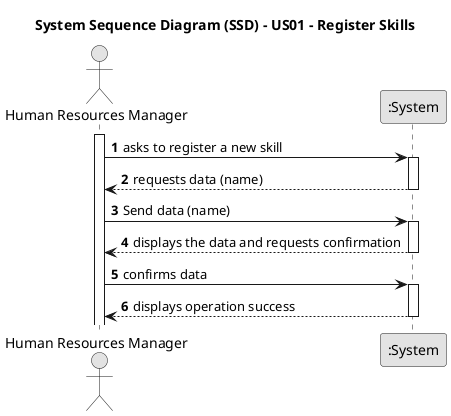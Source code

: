 @startuml
skinparam monochrome true
skinparam packageStyle rectangle
skinparam shadowing false

title System Sequence Diagram (SSD) - US01 - Register Skills

autonumber

actor "Human Resources Manager" as HRM
participant ":System" as System

activate HRM

    HRM -> System : asks to register a new skill
    activate System

        System --> HRM : requests data (name)
    deactivate System

    HRM->System: Send data (name)
    activate System

        System --> HRM : displays the data and requests confirmation

    deactivate System


    HRM -> System : confirms data
    activate System

        System --> HRM : displays operation success
    deactivate System

@enduml